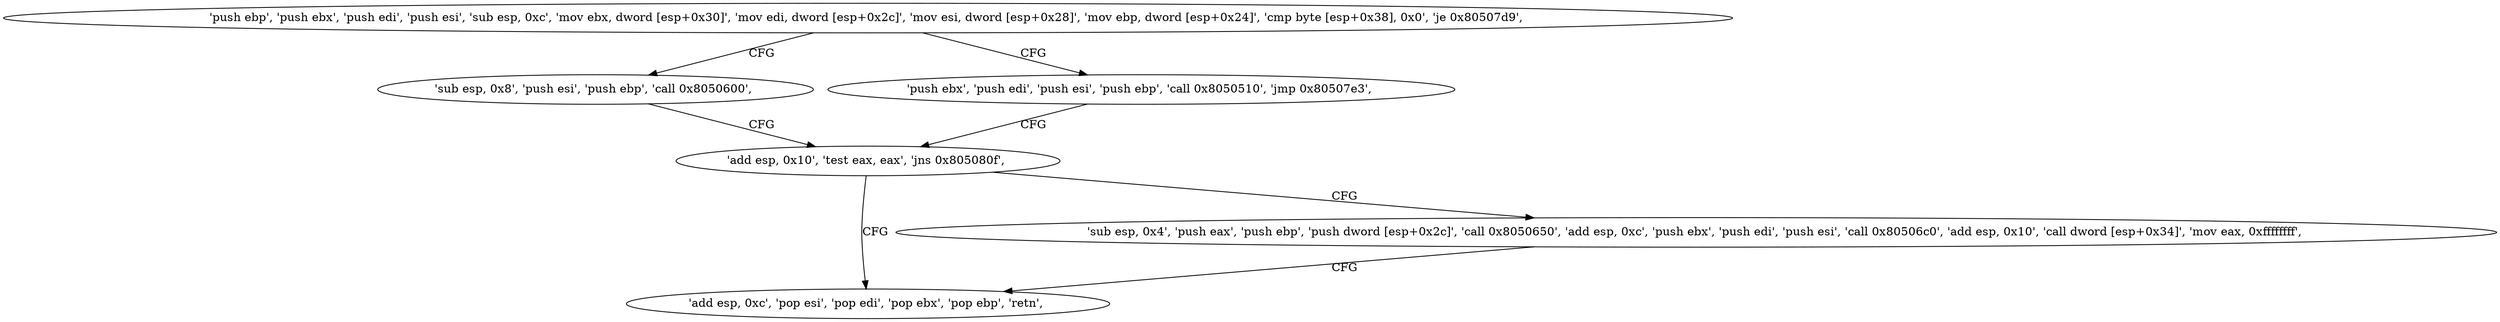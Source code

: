 digraph "func" {
"134547376" [label = "'push ebp', 'push ebx', 'push edi', 'push esi', 'sub esp, 0xc', 'mov ebx, dword [esp+0x30]', 'mov edi, dword [esp+0x2c]', 'mov esi, dword [esp+0x28]', 'mov ebp, dword [esp+0x24]', 'cmp byte [esp+0x38], 0x0', 'je 0x80507d9', " ]
"134547417" [label = "'sub esp, 0x8', 'push esi', 'push ebp', 'call 0x8050600', " ]
"134547406" [label = "'push ebx', 'push edi', 'push esi', 'push ebp', 'call 0x8050510', 'jmp 0x80507e3', " ]
"134547427" [label = "'add esp, 0x10', 'test eax, eax', 'jns 0x805080f', " ]
"134547471" [label = "'add esp, 0xc', 'pop esi', 'pop edi', 'pop ebx', 'pop ebp', 'retn', " ]
"134547434" [label = "'sub esp, 0x4', 'push eax', 'push ebp', 'push dword [esp+0x2c]', 'call 0x8050650', 'add esp, 0xc', 'push ebx', 'push edi', 'push esi', 'call 0x80506c0', 'add esp, 0x10', 'call dword [esp+0x34]', 'mov eax, 0xffffffff', " ]
"134547376" -> "134547417" [ label = "CFG" ]
"134547376" -> "134547406" [ label = "CFG" ]
"134547417" -> "134547427" [ label = "CFG" ]
"134547406" -> "134547427" [ label = "CFG" ]
"134547427" -> "134547471" [ label = "CFG" ]
"134547427" -> "134547434" [ label = "CFG" ]
"134547434" -> "134547471" [ label = "CFG" ]
}
